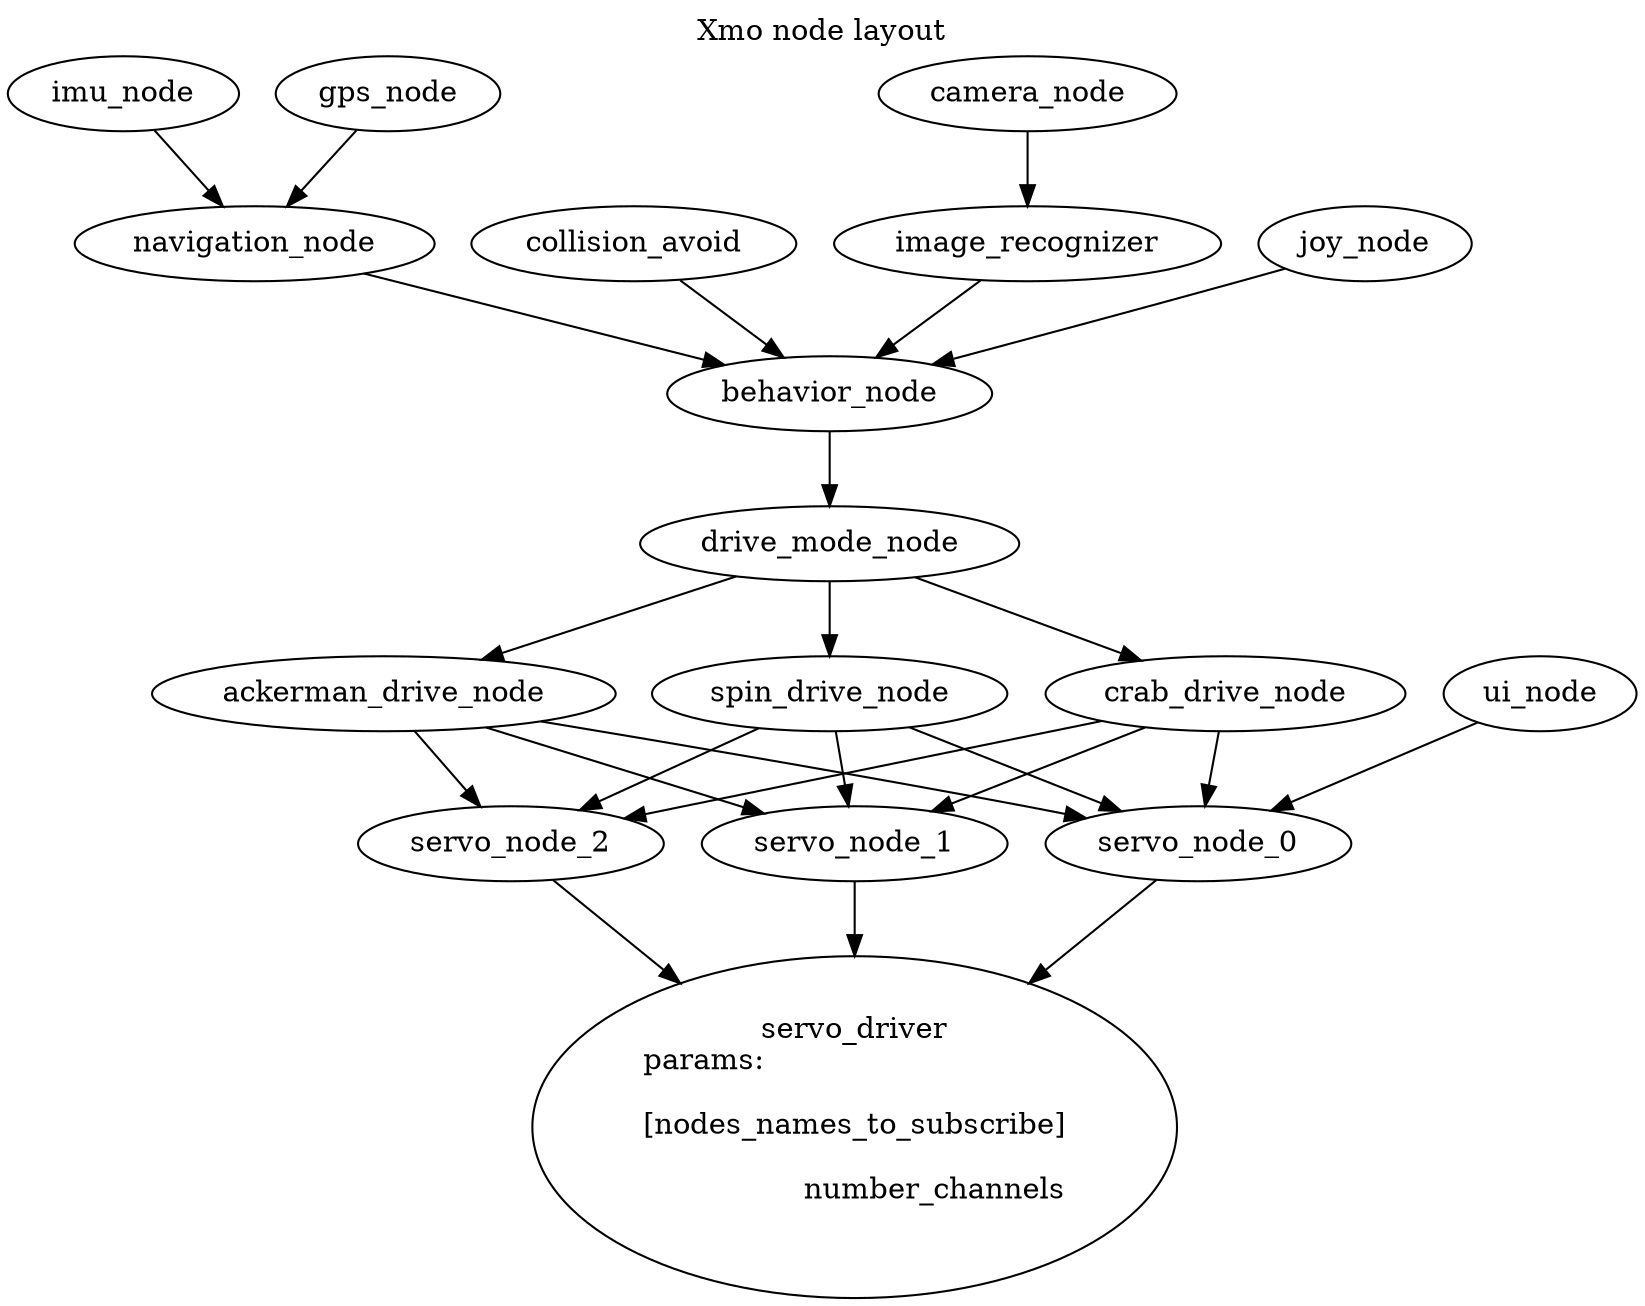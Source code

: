 digraph xmo {
    labelloc="t"
    label="Xmo node layout";

    gps_node -> navigation_node
    imu_node -> navigation_node
    navigation_node -> behavior_node

    collision_avoid -> behavior_node
    
    camera_node -> image_recognizer

    image_recognizer -> behavior_node

    joy_node -> behavior_node

    behavior_node -> drive_mode_node

    drive_mode_node -> ackerman_drive_node
    drive_mode_node -> spin_drive_node
    drive_mode_node -> crab_drive_node

    ackerman_drive_node -> servo_node_0
    ackerman_drive_node -> servo_node_1
    ackerman_drive_node -> servo_node_2

    spin_drive_node -> servo_node_0
    spin_drive_node -> servo_node_1
    spin_drive_node -> servo_node_2

    crab_drive_node -> servo_node_0
    crab_drive_node -> servo_node_1
    crab_drive_node -> servo_node_2

    servo_driver[label="servo_driver\nparams:\l\n[nodes_names_to_subscribe]\r\nnumber_channels\r\n"]
    servo_node_0 -> servo_driver
    servo_node_1 -> servo_driver
    servo_node_2 -> servo_driver

    ui_node -> servo_node_0
}
